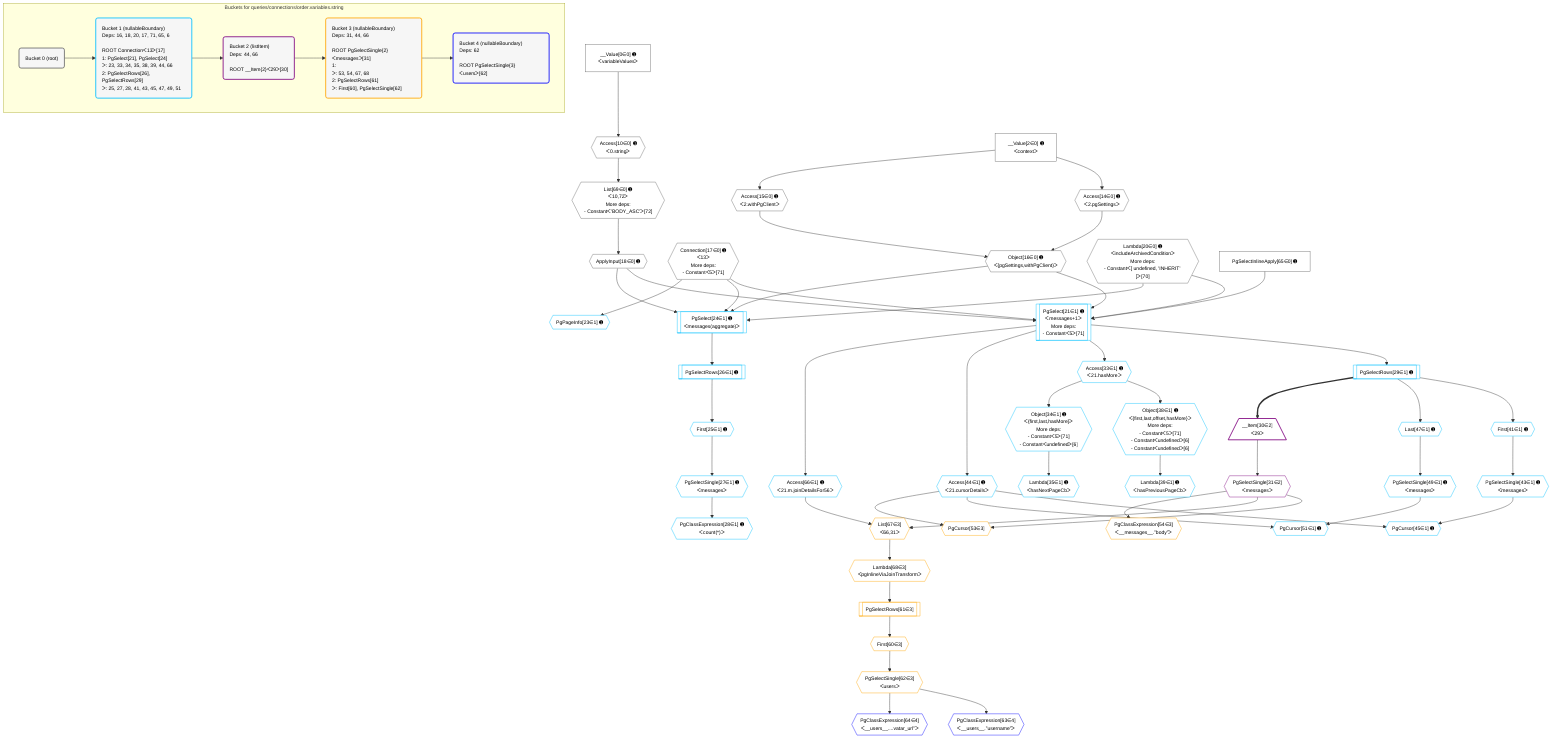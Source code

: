 %%{init: {'themeVariables': { 'fontSize': '12px'}}}%%
graph TD
    classDef path fill:#eee,stroke:#000,color:#000
    classDef plan fill:#fff,stroke-width:1px,color:#000
    classDef itemplan fill:#fff,stroke-width:2px,color:#000
    classDef unbatchedplan fill:#dff,stroke-width:1px,color:#000
    classDef sideeffectplan fill:#fcc,stroke-width:2px,color:#000
    classDef bucket fill:#f6f6f6,color:#000,stroke-width:2px,text-align:left

    subgraph "Buckets for queries/connections/order.variables.string"
    Bucket0("Bucket 0 (root)"):::bucket
    Bucket1("Bucket 1 (nullableBoundary)<br />Deps: 16, 18, 20, 17, 71, 65, 6<br /><br />ROOT Connectionᐸ13ᐳ[17]<br />1: PgSelect[21], PgSelect[24]<br />ᐳ: 23, 33, 34, 35, 38, 39, 44, 66<br />2: PgSelectRows[26], PgSelectRows[29]<br />ᐳ: 25, 27, 28, 41, 43, 45, 47, 49, 51"):::bucket
    Bucket2("Bucket 2 (listItem)<br />Deps: 44, 66<br /><br />ROOT __Item{2}ᐸ29ᐳ[30]"):::bucket
    Bucket3("Bucket 3 (nullableBoundary)<br />Deps: 31, 44, 66<br /><br />ROOT PgSelectSingle{2}ᐸmessagesᐳ[31]<br />1: <br />ᐳ: 53, 54, 67, 68<br />2: PgSelectRows[61]<br />ᐳ: First[60], PgSelectSingle[62]"):::bucket
    Bucket4("Bucket 4 (nullableBoundary)<br />Deps: 62<br /><br />ROOT PgSelectSingle{3}ᐸusersᐳ[62]"):::bucket
    end
    Bucket0 --> Bucket1
    Bucket1 --> Bucket2
    Bucket2 --> Bucket3
    Bucket3 --> Bucket4

    %% plan dependencies
    Object16{{"Object[16∈0] ➊<br />ᐸ{pgSettings,withPgClient}ᐳ"}}:::plan
    Access14{{"Access[14∈0] ➊<br />ᐸ2.pgSettingsᐳ"}}:::plan
    Access15{{"Access[15∈0] ➊<br />ᐸ2.withPgClientᐳ"}}:::plan
    Access14 & Access15 --> Object16
    List69{{"List[69∈0] ➊<br />ᐸ10,72ᐳ<br />More deps:<br />- Constantᐸ'BODY_ASC'ᐳ[72]"}}:::plan
    Access10{{"Access[10∈0] ➊<br />ᐸ0.stringᐳ"}}:::plan
    Access10 --> List69
    __Value0["__Value[0∈0] ➊<br />ᐸvariableValuesᐳ"]:::plan
    __Value0 --> Access10
    __Value2["__Value[2∈0] ➊<br />ᐸcontextᐳ"]:::plan
    __Value2 --> Access14
    __Value2 --> Access15
    Connection17{{"Connection[17∈0] ➊<br />ᐸ13ᐳ<br />More deps:<br />- Constantᐸ5ᐳ[71]"}}:::plan
    ApplyInput18{{"ApplyInput[18∈0] ➊"}}:::plan
    List69 --> ApplyInput18
    Lambda20{{"Lambda[20∈0] ➊<br />ᐸincludeArchivedConditionᐳ<br />More deps:<br />- Constantᐸ[ undefined, 'INHERIT' ]ᐳ[70]"}}:::plan
    PgSelectInlineApply65["PgSelectInlineApply[65∈0] ➊"]:::plan
    PgSelect21[["PgSelect[21∈1] ➊<br />ᐸmessages+1ᐳ<br />More deps:<br />- Constantᐸ5ᐳ[71]"]]:::plan
    Object16 & ApplyInput18 & Lambda20 & Connection17 & PgSelectInlineApply65 --> PgSelect21
    PgSelect24[["PgSelect[24∈1] ➊<br />ᐸmessages(aggregate)ᐳ"]]:::plan
    Object16 & ApplyInput18 & Lambda20 & Connection17 --> PgSelect24
    Object38{{"Object[38∈1] ➊<br />ᐸ{first,last,offset,hasMore}ᐳ<br />More deps:<br />- Constantᐸ5ᐳ[71]<br />- Constantᐸundefinedᐳ[6]<br />- Constantᐸundefinedᐳ[6]"}}:::plan
    Access33{{"Access[33∈1] ➊<br />ᐸ21.hasMoreᐳ"}}:::plan
    Access33 --> Object38
    Object34{{"Object[34∈1] ➊<br />ᐸ{first,last,hasMore}ᐳ<br />More deps:<br />- Constantᐸ5ᐳ[71]<br />- Constantᐸundefinedᐳ[6]"}}:::plan
    Access33 --> Object34
    PgCursor45{{"PgCursor[45∈1] ➊"}}:::plan
    PgSelectSingle43{{"PgSelectSingle[43∈1] ➊<br />ᐸmessagesᐳ"}}:::plan
    Access44{{"Access[44∈1] ➊<br />ᐸ21.cursorDetailsᐳ"}}:::plan
    PgSelectSingle43 & Access44 --> PgCursor45
    PgCursor51{{"PgCursor[51∈1] ➊"}}:::plan
    PgSelectSingle49{{"PgSelectSingle[49∈1] ➊<br />ᐸmessagesᐳ"}}:::plan
    PgSelectSingle49 & Access44 --> PgCursor51
    PgPageInfo23{{"PgPageInfo[23∈1] ➊"}}:::plan
    Connection17 --> PgPageInfo23
    First25{{"First[25∈1] ➊"}}:::plan
    PgSelectRows26[["PgSelectRows[26∈1] ➊"]]:::plan
    PgSelectRows26 --> First25
    PgSelect24 --> PgSelectRows26
    PgSelectSingle27{{"PgSelectSingle[27∈1] ➊<br />ᐸmessagesᐳ"}}:::plan
    First25 --> PgSelectSingle27
    PgClassExpression28{{"PgClassExpression[28∈1] ➊<br />ᐸcount(*)ᐳ"}}:::plan
    PgSelectSingle27 --> PgClassExpression28
    PgSelectRows29[["PgSelectRows[29∈1] ➊"]]:::plan
    PgSelect21 --> PgSelectRows29
    PgSelect21 --> Access33
    Lambda35{{"Lambda[35∈1] ➊<br />ᐸhasNextPageCbᐳ"}}:::plan
    Object34 --> Lambda35
    Lambda39{{"Lambda[39∈1] ➊<br />ᐸhasPreviousPageCbᐳ"}}:::plan
    Object38 --> Lambda39
    First41{{"First[41∈1] ➊"}}:::plan
    PgSelectRows29 --> First41
    First41 --> PgSelectSingle43
    PgSelect21 --> Access44
    Last47{{"Last[47∈1] ➊"}}:::plan
    PgSelectRows29 --> Last47
    Last47 --> PgSelectSingle49
    Access66{{"Access[66∈1] ➊<br />ᐸ21.m.joinDetailsFor56ᐳ"}}:::plan
    PgSelect21 --> Access66
    __Item30[/"__Item[30∈2]<br />ᐸ29ᐳ"\]:::itemplan
    PgSelectRows29 ==> __Item30
    PgSelectSingle31{{"PgSelectSingle[31∈2]<br />ᐸmessagesᐳ"}}:::plan
    __Item30 --> PgSelectSingle31
    PgCursor53{{"PgCursor[53∈3]"}}:::plan
    PgSelectSingle31 & Access44 --> PgCursor53
    List67{{"List[67∈3]<br />ᐸ66,31ᐳ"}}:::plan
    Access66 & PgSelectSingle31 --> List67
    PgClassExpression54{{"PgClassExpression[54∈3]<br />ᐸ__messages__.”body”ᐳ"}}:::plan
    PgSelectSingle31 --> PgClassExpression54
    First60{{"First[60∈3]"}}:::plan
    PgSelectRows61[["PgSelectRows[61∈3]"]]:::plan
    PgSelectRows61 --> First60
    Lambda68{{"Lambda[68∈3]<br />ᐸpgInlineViaJoinTransformᐳ"}}:::plan
    Lambda68 --> PgSelectRows61
    PgSelectSingle62{{"PgSelectSingle[62∈3]<br />ᐸusersᐳ"}}:::plan
    First60 --> PgSelectSingle62
    List67 --> Lambda68
    PgClassExpression63{{"PgClassExpression[63∈4]<br />ᐸ__users__.”username”ᐳ"}}:::plan
    PgSelectSingle62 --> PgClassExpression63
    PgClassExpression64{{"PgClassExpression[64∈4]<br />ᐸ__users__....vatar_url”ᐳ"}}:::plan
    PgSelectSingle62 --> PgClassExpression64

    %% define steps
    classDef bucket0 stroke:#696969
    class Bucket0,__Value0,__Value2,Access10,Access14,Access15,Object16,Connection17,ApplyInput18,Lambda20,PgSelectInlineApply65,List69 bucket0
    classDef bucket1 stroke:#00bfff
    class Bucket1,PgSelect21,PgPageInfo23,PgSelect24,First25,PgSelectRows26,PgSelectSingle27,PgClassExpression28,PgSelectRows29,Access33,Object34,Lambda35,Object38,Lambda39,First41,PgSelectSingle43,Access44,PgCursor45,Last47,PgSelectSingle49,PgCursor51,Access66 bucket1
    classDef bucket2 stroke:#7f007f
    class Bucket2,__Item30,PgSelectSingle31 bucket2
    classDef bucket3 stroke:#ffa500
    class Bucket3,PgCursor53,PgClassExpression54,First60,PgSelectRows61,PgSelectSingle62,List67,Lambda68 bucket3
    classDef bucket4 stroke:#0000ff
    class Bucket4,PgClassExpression63,PgClassExpression64 bucket4